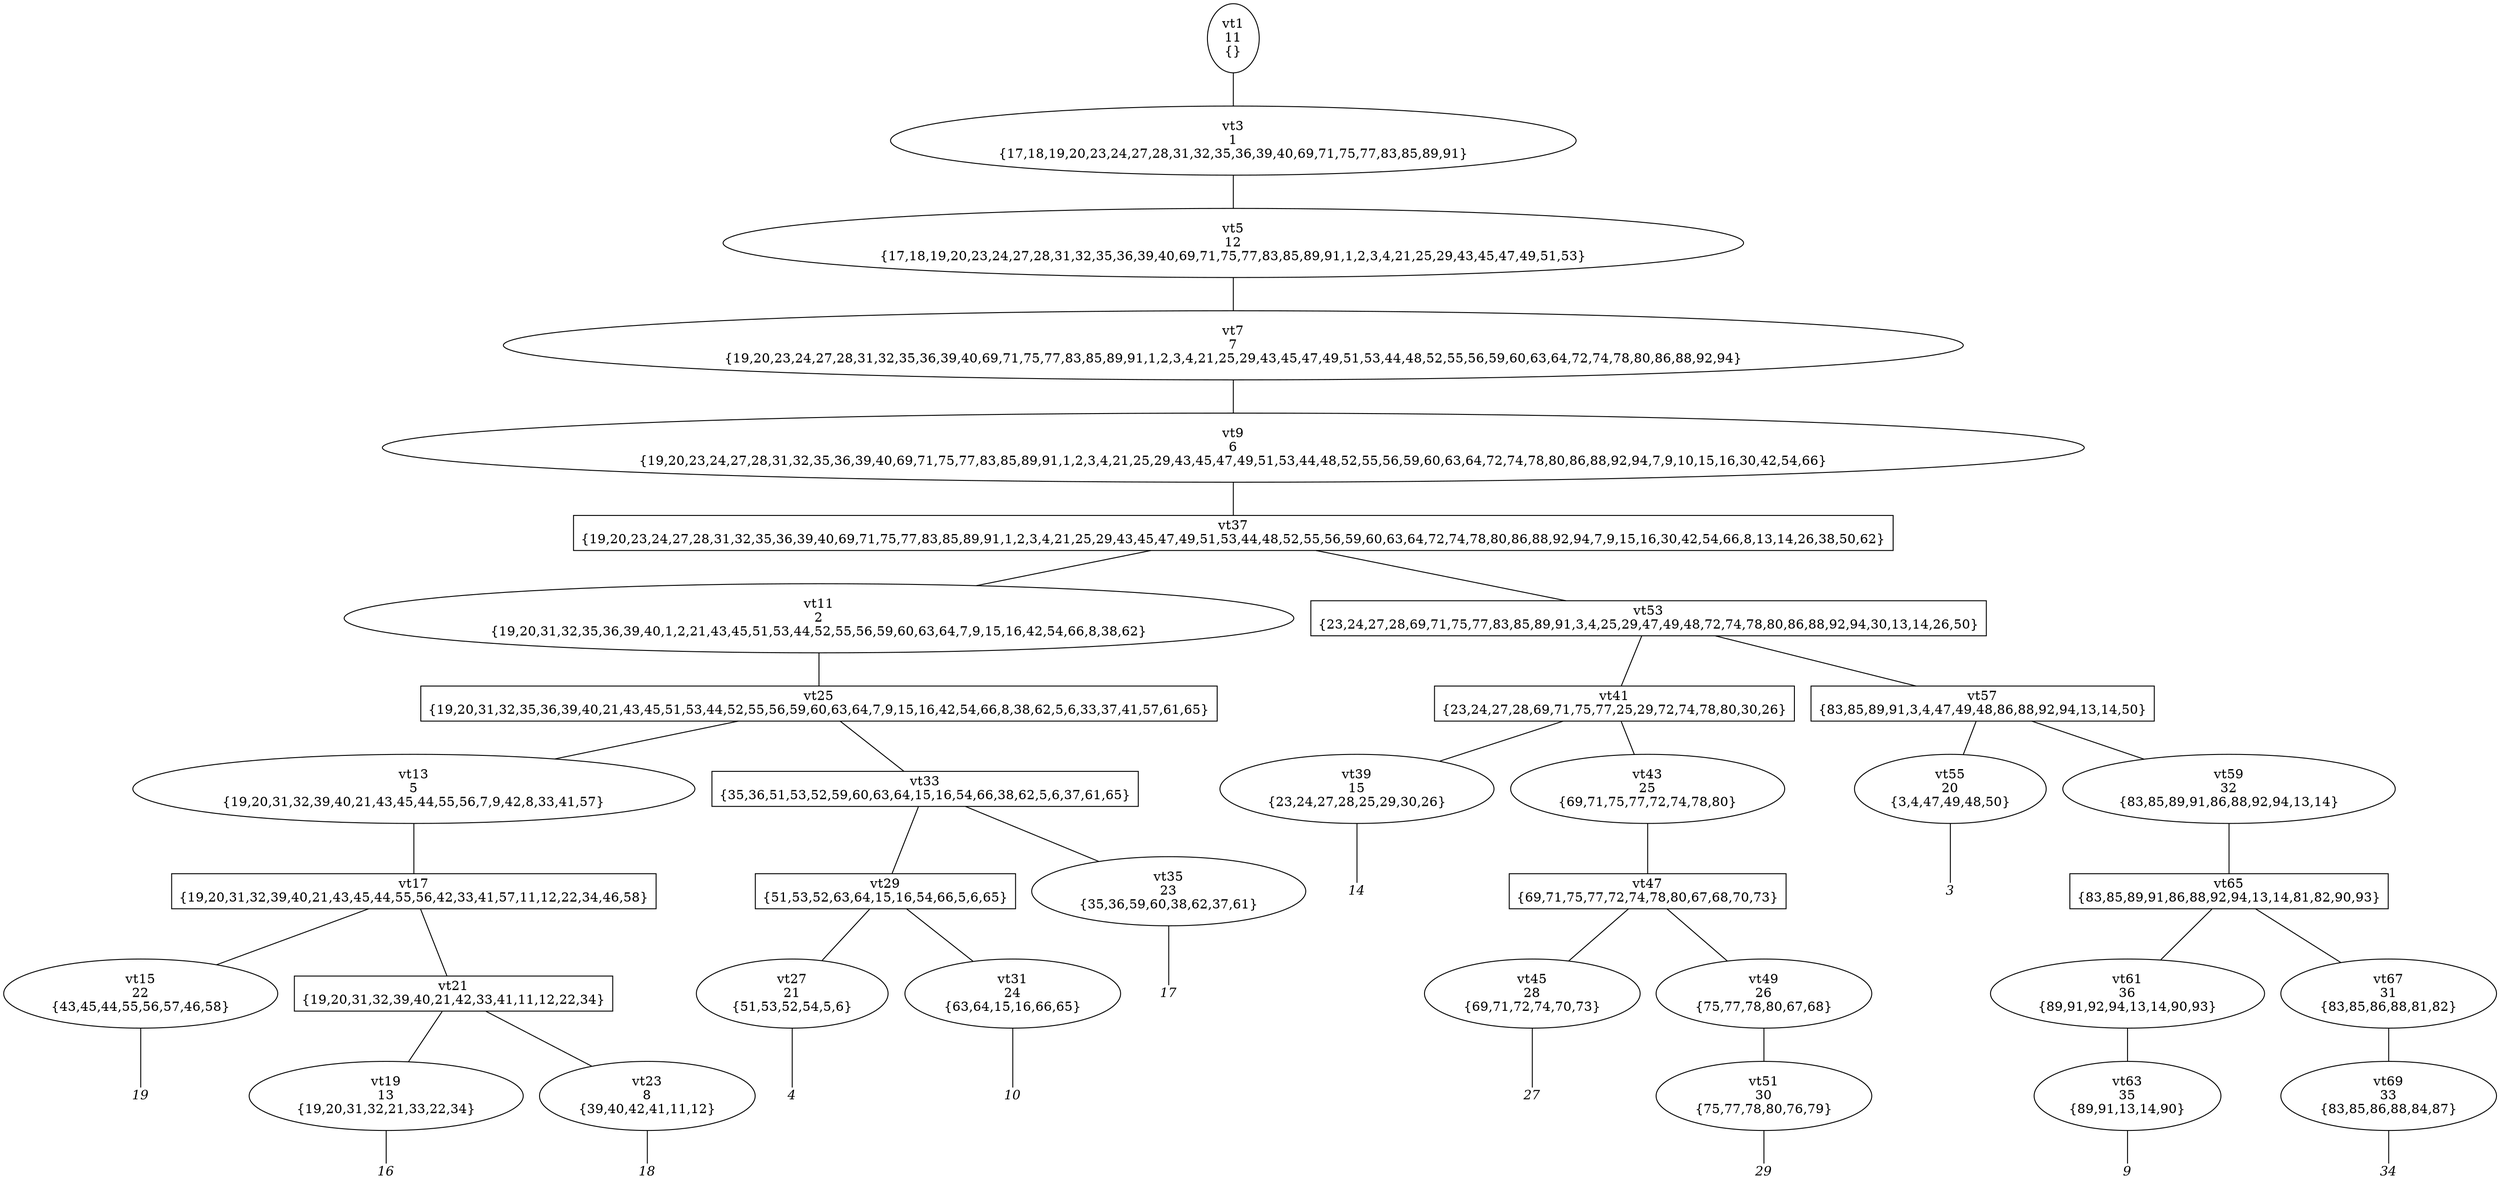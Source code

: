 
digraph vtree {

overlap=false

n1 [label="vt1
11
{}",shape="ellipse"]; 
n3 [label="vt3
1
{17,18,19,20,23,24,27,28,31,32,35,36,39,40,69,71,75,77,83,85,89,91}",shape="ellipse"]; 
n5 [label="vt5
12
{17,18,19,20,23,24,27,28,31,32,35,36,39,40,69,71,75,77,83,85,89,91,1,2,3,4,21,25,29,43,45,47,49,51,53}",shape="ellipse"]; 
n7 [label="vt7
7
{19,20,23,24,27,28,31,32,35,36,39,40,69,71,75,77,83,85,89,91,1,2,3,4,21,25,29,43,45,47,49,51,53,44,48,52,55,56,59,60,63,64,72,74,78,80,86,88,92,94}",shape="ellipse"]; 
n9 [label="vt9
6
{19,20,23,24,27,28,31,32,35,36,39,40,69,71,75,77,83,85,89,91,1,2,3,4,21,25,29,43,45,47,49,51,53,44,48,52,55,56,59,60,63,64,72,74,78,80,86,88,92,94,7,9,10,15,16,30,42,54,66}",shape="ellipse"]; 
n37 [label="vt37
{19,20,23,24,27,28,31,32,35,36,39,40,69,71,75,77,83,85,89,91,1,2,3,4,21,25,29,43,45,47,49,51,53,44,48,52,55,56,59,60,63,64,72,74,78,80,86,88,92,94,7,9,15,16,30,42,54,66,8,13,14,26,38,50,62}",shape="box"]; 
n11 [label="vt11
2
{19,20,31,32,35,36,39,40,1,2,21,43,45,51,53,44,52,55,56,59,60,63,64,7,9,15,16,42,54,66,8,38,62}",shape="ellipse"]; 
n25 [label="vt25
{19,20,31,32,35,36,39,40,21,43,45,51,53,44,52,55,56,59,60,63,64,7,9,15,16,42,54,66,8,38,62,5,6,33,37,41,57,61,65}",shape="box"]; 
n13 [label="vt13
5
{19,20,31,32,39,40,21,43,45,44,55,56,7,9,42,8,33,41,57}",shape="ellipse"]; 
n17 [label="vt17
{19,20,31,32,39,40,21,43,45,44,55,56,42,33,41,57,11,12,22,34,46,58}",shape="box"]; 
n15 [label="vt15
22
{43,45,44,55,56,57,46,58}",shape="ellipse"]; 
n16 [label="19",fontname="Times-Italic",fontsize=14,shape=plaintext,fixedsize=true,width=.25,height=.25]; 
n21 [label="vt21
{19,20,31,32,39,40,21,42,33,41,11,12,22,34}",shape="box"]; 
n19 [label="vt19
13
{19,20,31,32,21,33,22,34}",shape="ellipse"]; 
n20 [label="16",fontname="Times-Italic",fontsize=14,shape=plaintext,fixedsize=true,width=.25,height=.25]; 
n23 [label="vt23
8
{39,40,42,41,11,12}",shape="ellipse"]; 
n24 [label="18",fontname="Times-Italic",fontsize=14,shape=plaintext,fixedsize=true,width=.25,height=.25]; 
n33 [label="vt33
{35,36,51,53,52,59,60,63,64,15,16,54,66,38,62,5,6,37,61,65}",shape="box"]; 
n29 [label="vt29
{51,53,52,63,64,15,16,54,66,5,6,65}",shape="box"]; 
n27 [label="vt27
21
{51,53,52,54,5,6}",shape="ellipse"]; 
n28 [label="4",fontname="Times-Italic",fontsize=14,shape=plaintext,fixedsize=true,width=.25,height=.25]; 
n31 [label="vt31
24
{63,64,15,16,66,65}",shape="ellipse"]; 
n32 [label="10",fontname="Times-Italic",fontsize=14,shape=plaintext,fixedsize=true,width=.25,height=.25]; 
n35 [label="vt35
23
{35,36,59,60,38,62,37,61}",shape="ellipse"]; 
n36 [label="17",fontname="Times-Italic",fontsize=14,shape=plaintext,fixedsize=true,width=.25,height=.25]; 
n53 [label="vt53
{23,24,27,28,69,71,75,77,83,85,89,91,3,4,25,29,47,49,48,72,74,78,80,86,88,92,94,30,13,14,26,50}",shape="box"]; 
n41 [label="vt41
{23,24,27,28,69,71,75,77,25,29,72,74,78,80,30,26}",shape="box"]; 
n39 [label="vt39
15
{23,24,27,28,25,29,30,26}",shape="ellipse"]; 
n40 [label="14",fontname="Times-Italic",fontsize=14,shape=plaintext,fixedsize=true,width=.25,height=.25]; 
n43 [label="vt43
25
{69,71,75,77,72,74,78,80}",shape="ellipse"]; 
n47 [label="vt47
{69,71,75,77,72,74,78,80,67,68,70,73}",shape="box"]; 
n45 [label="vt45
28
{69,71,72,74,70,73}",shape="ellipse"]; 
n46 [label="27",fontname="Times-Italic",fontsize=14,shape=plaintext,fixedsize=true,width=.25,height=.25]; 
n49 [label="vt49
26
{75,77,78,80,67,68}",shape="ellipse"]; 
n51 [label="vt51
30
{75,77,78,80,76,79}",shape="ellipse"]; 
n52 [label="29",fontname="Times-Italic",fontsize=14,shape=plaintext,fixedsize=true,width=.25,height=.25]; 
n57 [label="vt57
{83,85,89,91,3,4,47,49,48,86,88,92,94,13,14,50}",shape="box"]; 
n55 [label="vt55
20
{3,4,47,49,48,50}",shape="ellipse"]; 
n56 [label="3",fontname="Times-Italic",fontsize=14,shape=plaintext,fixedsize=true,width=.25,height=.25]; 
n59 [label="vt59
32
{83,85,89,91,86,88,92,94,13,14}",shape="ellipse"]; 
n65 [label="vt65
{83,85,89,91,86,88,92,94,13,14,81,82,90,93}",shape="box"]; 
n61 [label="vt61
36
{89,91,92,94,13,14,90,93}",shape="ellipse"]; 
n63 [label="vt63
35
{89,91,13,14,90}",shape="ellipse"]; 
n64 [label="9",fontname="Times-Italic",fontsize=14,shape=plaintext,fixedsize=true,width=.25,height=.25]; 
n67 [label="vt67
31
{83,85,86,88,81,82}",shape="ellipse"]; 
n69 [label="vt69
33
{83,85,86,88,84,87}",shape="ellipse"]; 
n70 [label="34",fontname="Times-Italic",fontsize=14,shape=plaintext,fixedsize=true,width=.25,height=.25]; 
n1->n3 [arrowhead=none];
n3->n5 [arrowhead=none];
n5->n7 [arrowhead=none];
n7->n9 [arrowhead=none];
n9->n37 [arrowhead=none];
n37->n11 [arrowhead=none];
n11->n25 [arrowhead=none];
n25->n13 [arrowhead=none];
n13->n17 [arrowhead=none];
n17->n15 [arrowhead=none];
n15->n16 [arrowhead=none];
n17->n21 [arrowhead=none];
n21->n19 [arrowhead=none];
n19->n20 [arrowhead=none];
n21->n23 [arrowhead=none];
n23->n24 [arrowhead=none];
n25->n33 [arrowhead=none];
n33->n29 [arrowhead=none];
n29->n27 [arrowhead=none];
n27->n28 [arrowhead=none];
n29->n31 [arrowhead=none];
n31->n32 [arrowhead=none];
n33->n35 [arrowhead=none];
n35->n36 [arrowhead=none];
n37->n53 [arrowhead=none];
n53->n41 [arrowhead=none];
n41->n39 [arrowhead=none];
n39->n40 [arrowhead=none];
n41->n43 [arrowhead=none];
n43->n47 [arrowhead=none];
n47->n45 [arrowhead=none];
n45->n46 [arrowhead=none];
n47->n49 [arrowhead=none];
n49->n51 [arrowhead=none];
n51->n52 [arrowhead=none];
n53->n57 [arrowhead=none];
n57->n55 [arrowhead=none];
n55->n56 [arrowhead=none];
n57->n59 [arrowhead=none];
n59->n65 [arrowhead=none];
n65->n61 [arrowhead=none];
n61->n63 [arrowhead=none];
n63->n64 [arrowhead=none];
n65->n67 [arrowhead=none];
n67->n69 [arrowhead=none];
n69->n70 [arrowhead=none];


}